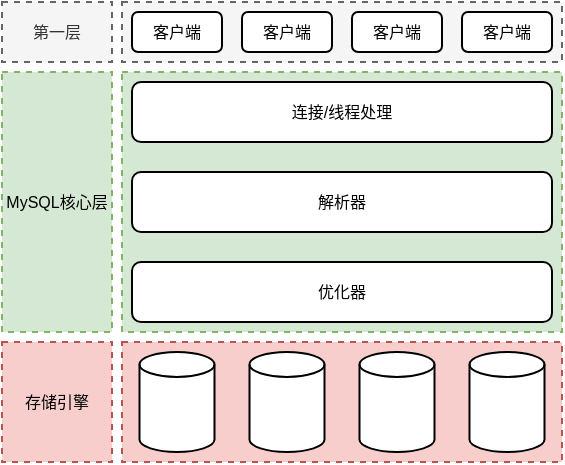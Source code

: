 <mxfile version="26.2.15">
  <diagram name="第 1 页" id="clWs-OmhBCykppdtENqQ">
    <mxGraphModel dx="1318" dy="490" grid="1" gridSize="5" guides="1" tooltips="1" connect="1" arrows="1" fold="1" page="0" pageScale="1" pageWidth="827" pageHeight="1169" background="none" math="0" shadow="0" adaptiveColors="auto">
      <root>
        <mxCell id="0" />
        <mxCell id="1" parent="0" />
        <mxCell id="DJ7Aqskb6Nv2jO-lW40Y-38" value="" style="rounded=0;whiteSpace=wrap;html=1;fillColor=#f5f5f5;fontColor=#333333;strokeColor=#666666;dashed=1;fontSize=8;" vertex="1" parent="1">
          <mxGeometry x="-115" y="135" width="220" height="30" as="geometry" />
        </mxCell>
        <mxCell id="DJ7Aqskb6Nv2jO-lW40Y-30" value="客户端" style="rounded=1;whiteSpace=wrap;html=1;fontSize=8;" vertex="1" parent="1">
          <mxGeometry x="-110" y="140" width="45" height="20" as="geometry" />
        </mxCell>
        <mxCell id="DJ7Aqskb6Nv2jO-lW40Y-31" value="客户端" style="rounded=1;whiteSpace=wrap;html=1;fontSize=8;" vertex="1" parent="1">
          <mxGeometry x="-55" y="140" width="45" height="20" as="geometry" />
        </mxCell>
        <mxCell id="DJ7Aqskb6Nv2jO-lW40Y-32" value="客户端" style="rounded=1;whiteSpace=wrap;html=1;fontSize=8;" vertex="1" parent="1">
          <mxGeometry y="140" width="45" height="20" as="geometry" />
        </mxCell>
        <mxCell id="DJ7Aqskb6Nv2jO-lW40Y-33" value="客户端" style="rounded=1;whiteSpace=wrap;html=1;fontSize=8;" vertex="1" parent="1">
          <mxGeometry x="55" y="140" width="45" height="20" as="geometry" />
        </mxCell>
        <mxCell id="DJ7Aqskb6Nv2jO-lW40Y-39" value="" style="rounded=0;whiteSpace=wrap;html=1;fillColor=#d5e8d4;strokeColor=#82b366;dashed=1;fontSize=8;" vertex="1" parent="1">
          <mxGeometry x="-115" y="170" width="220" height="130" as="geometry" />
        </mxCell>
        <mxCell id="DJ7Aqskb6Nv2jO-lW40Y-40" value="第一层" style="rounded=0;whiteSpace=wrap;html=1;fillColor=#f5f5f5;fontColor=#333333;strokeColor=#666666;dashed=1;fontSize=8;" vertex="1" parent="1">
          <mxGeometry x="-175" y="135" width="55" height="30" as="geometry" />
        </mxCell>
        <mxCell id="DJ7Aqskb6Nv2jO-lW40Y-41" value="MySQL核心层" style="rounded=0;whiteSpace=wrap;html=1;fillColor=#d5e8d4;strokeColor=#82b366;dashed=1;fontSize=8;" vertex="1" parent="1">
          <mxGeometry x="-175" y="170" width="55" height="130" as="geometry" />
        </mxCell>
        <mxCell id="DJ7Aqskb6Nv2jO-lW40Y-42" value="连接/线程处理" style="rounded=1;whiteSpace=wrap;html=1;fontSize=8;" vertex="1" parent="1">
          <mxGeometry x="-110" y="175" width="210" height="30" as="geometry" />
        </mxCell>
        <mxCell id="DJ7Aqskb6Nv2jO-lW40Y-44" value="解析器" style="rounded=1;whiteSpace=wrap;html=1;fontSize=8;" vertex="1" parent="1">
          <mxGeometry x="-110" y="220" width="210" height="30" as="geometry" />
        </mxCell>
        <mxCell id="DJ7Aqskb6Nv2jO-lW40Y-45" value="优化器" style="rounded=1;whiteSpace=wrap;html=1;fontSize=8;" vertex="1" parent="1">
          <mxGeometry x="-110" y="265" width="210" height="30" as="geometry" />
        </mxCell>
        <mxCell id="DJ7Aqskb6Nv2jO-lW40Y-46" value="" style="rounded=0;whiteSpace=wrap;html=1;fillColor=#f8cecc;strokeColor=#b85450;dashed=1;fontSize=8;" vertex="1" parent="1">
          <mxGeometry x="-115" y="305" width="220" height="60" as="geometry" />
        </mxCell>
        <mxCell id="DJ7Aqskb6Nv2jO-lW40Y-47" value="" style="shape=cylinder3;whiteSpace=wrap;html=1;boundedLbl=1;backgroundOutline=1;size=6.222;" vertex="1" parent="1">
          <mxGeometry x="-106.25" y="310" width="37.5" height="50" as="geometry" />
        </mxCell>
        <mxCell id="DJ7Aqskb6Nv2jO-lW40Y-48" value="" style="shape=cylinder3;whiteSpace=wrap;html=1;boundedLbl=1;backgroundOutline=1;size=6.222;" vertex="1" parent="1">
          <mxGeometry x="-51.25" y="310" width="37.5" height="50" as="geometry" />
        </mxCell>
        <mxCell id="DJ7Aqskb6Nv2jO-lW40Y-49" value="" style="shape=cylinder3;whiteSpace=wrap;html=1;boundedLbl=1;backgroundOutline=1;size=6.222;" vertex="1" parent="1">
          <mxGeometry x="3.75" y="310" width="37.5" height="50" as="geometry" />
        </mxCell>
        <mxCell id="DJ7Aqskb6Nv2jO-lW40Y-50" value="" style="shape=cylinder3;whiteSpace=wrap;html=1;boundedLbl=1;backgroundOutline=1;size=6.222;" vertex="1" parent="1">
          <mxGeometry x="58.75" y="310" width="37.5" height="50" as="geometry" />
        </mxCell>
        <mxCell id="DJ7Aqskb6Nv2jO-lW40Y-51" value="存储引擎" style="rounded=0;whiteSpace=wrap;html=1;fillColor=#f8cecc;strokeColor=#b85450;dashed=1;fontSize=8;" vertex="1" parent="1">
          <mxGeometry x="-175" y="305" width="55" height="60" as="geometry" />
        </mxCell>
      </root>
    </mxGraphModel>
  </diagram>
</mxfile>
